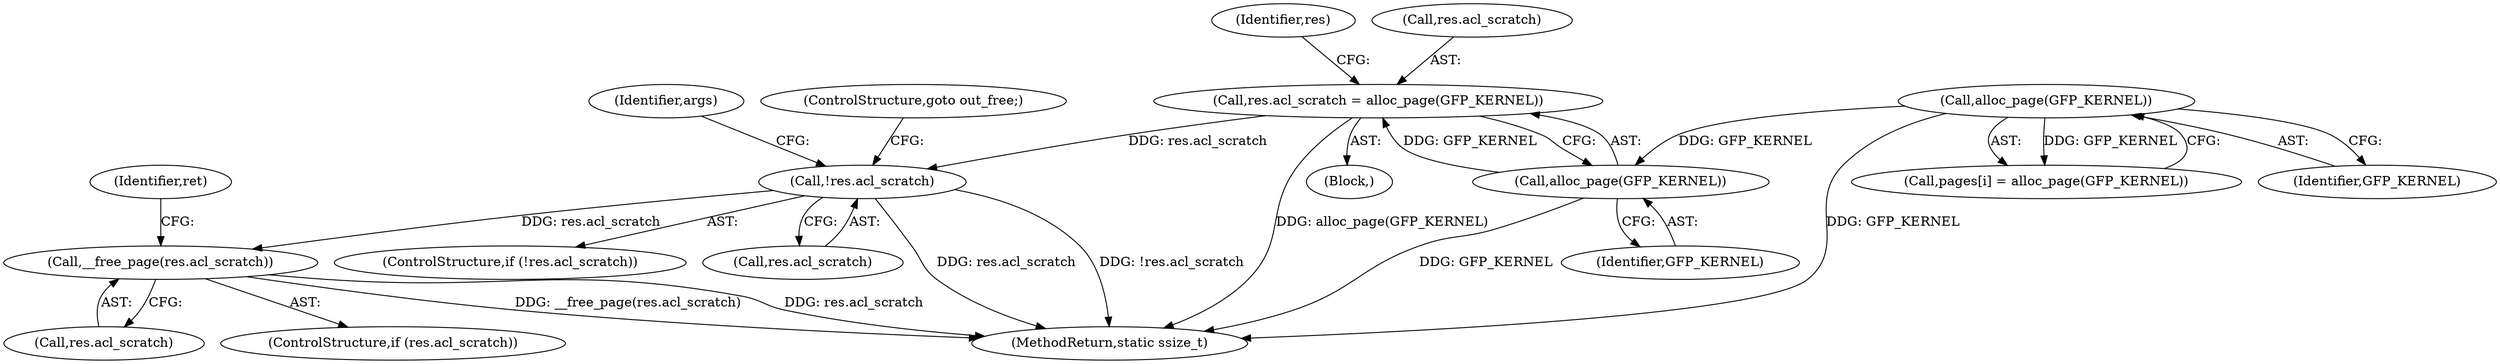 digraph "0_linux_7d3e91a89b7adbc2831334def9e494dd9892f9af@API" {
"1000296" [label="(Call,__free_page(res.acl_scratch))"];
"1000169" [label="(Call,!res.acl_scratch)"];
"1000162" [label="(Call,res.acl_scratch = alloc_page(GFP_KERNEL))"];
"1000166" [label="(Call,alloc_page(GFP_KERNEL))"];
"1000154" [label="(Call,alloc_page(GFP_KERNEL))"];
"1000108" [label="(Block,)"];
"1000168" [label="(ControlStructure,if (!res.acl_scratch))"];
"1000176" [label="(Identifier,args)"];
"1000301" [label="(Identifier,ret)"];
"1000297" [label="(Call,res.acl_scratch)"];
"1000167" [label="(Identifier,GFP_KERNEL)"];
"1000150" [label="(Call,pages[i] = alloc_page(GFP_KERNEL))"];
"1000166" [label="(Call,alloc_page(GFP_KERNEL))"];
"1000296" [label="(Call,__free_page(res.acl_scratch))"];
"1000155" [label="(Identifier,GFP_KERNEL)"];
"1000171" [label="(Identifier,res)"];
"1000169" [label="(Call,!res.acl_scratch)"];
"1000154" [label="(Call,alloc_page(GFP_KERNEL))"];
"1000162" [label="(Call,res.acl_scratch = alloc_page(GFP_KERNEL))"];
"1000163" [label="(Call,res.acl_scratch)"];
"1000170" [label="(Call,res.acl_scratch)"];
"1000302" [label="(MethodReturn,static ssize_t)"];
"1000173" [label="(ControlStructure,goto out_free;)"];
"1000292" [label="(ControlStructure,if (res.acl_scratch))"];
"1000296" -> "1000292"  [label="AST: "];
"1000296" -> "1000297"  [label="CFG: "];
"1000297" -> "1000296"  [label="AST: "];
"1000301" -> "1000296"  [label="CFG: "];
"1000296" -> "1000302"  [label="DDG: __free_page(res.acl_scratch)"];
"1000296" -> "1000302"  [label="DDG: res.acl_scratch"];
"1000169" -> "1000296"  [label="DDG: res.acl_scratch"];
"1000169" -> "1000168"  [label="AST: "];
"1000169" -> "1000170"  [label="CFG: "];
"1000170" -> "1000169"  [label="AST: "];
"1000173" -> "1000169"  [label="CFG: "];
"1000176" -> "1000169"  [label="CFG: "];
"1000169" -> "1000302"  [label="DDG: !res.acl_scratch"];
"1000169" -> "1000302"  [label="DDG: res.acl_scratch"];
"1000162" -> "1000169"  [label="DDG: res.acl_scratch"];
"1000162" -> "1000108"  [label="AST: "];
"1000162" -> "1000166"  [label="CFG: "];
"1000163" -> "1000162"  [label="AST: "];
"1000166" -> "1000162"  [label="AST: "];
"1000171" -> "1000162"  [label="CFG: "];
"1000162" -> "1000302"  [label="DDG: alloc_page(GFP_KERNEL)"];
"1000166" -> "1000162"  [label="DDG: GFP_KERNEL"];
"1000166" -> "1000167"  [label="CFG: "];
"1000167" -> "1000166"  [label="AST: "];
"1000166" -> "1000302"  [label="DDG: GFP_KERNEL"];
"1000154" -> "1000166"  [label="DDG: GFP_KERNEL"];
"1000154" -> "1000150"  [label="AST: "];
"1000154" -> "1000155"  [label="CFG: "];
"1000155" -> "1000154"  [label="AST: "];
"1000150" -> "1000154"  [label="CFG: "];
"1000154" -> "1000302"  [label="DDG: GFP_KERNEL"];
"1000154" -> "1000150"  [label="DDG: GFP_KERNEL"];
}
